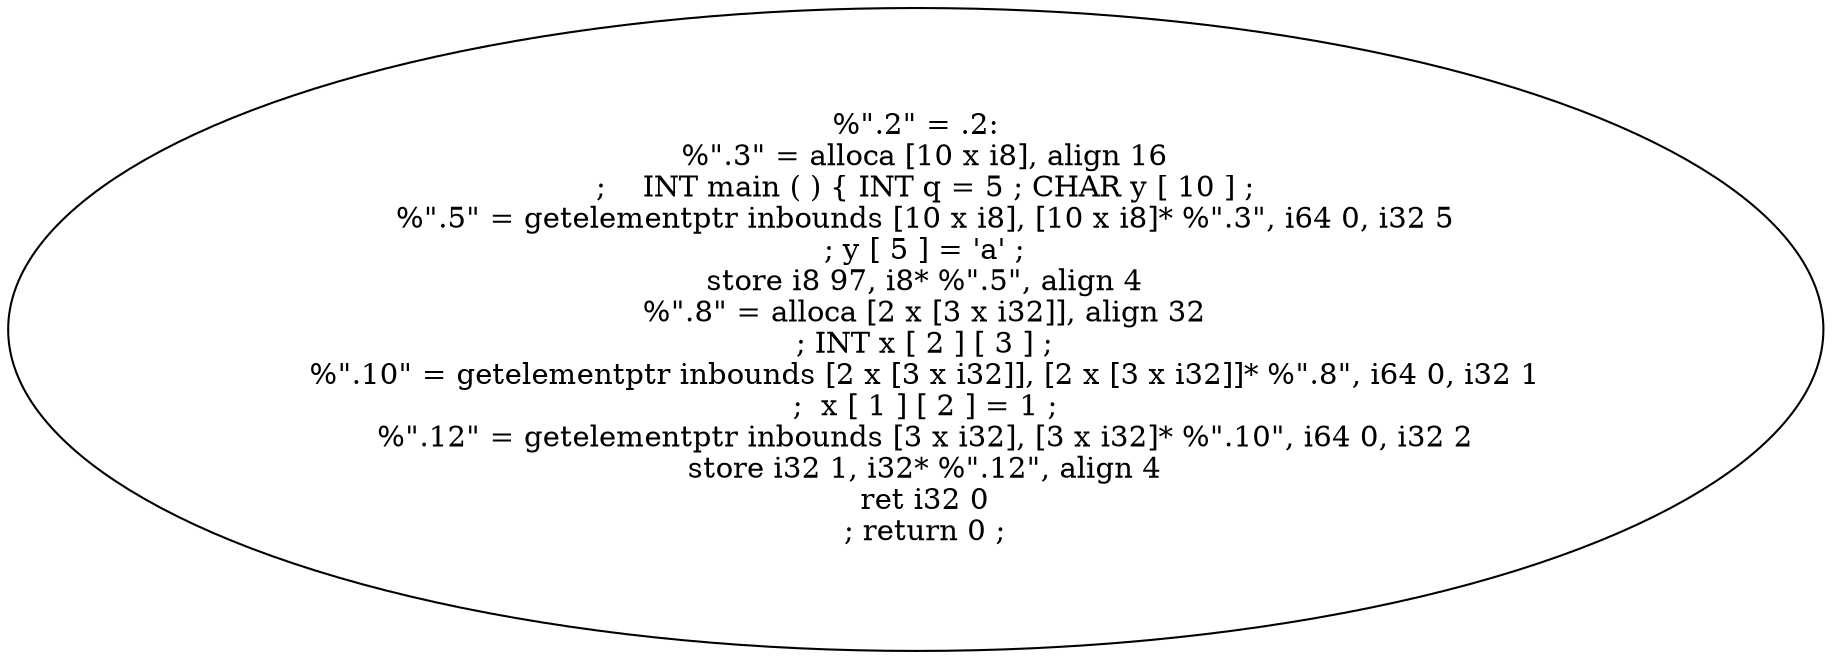 digraph AST {
  "139136233473744" [label="%\".2\" = .2:
  %\".3\" = alloca [10 x i8], align 16
  ;    INT main ( ) { INT q = 5 ; CHAR y [ 10 ] ;
  %\".5\" = getelementptr inbounds [10 x i8], [10 x i8]* %\".3\", i64 0, i32 5
  ; y [ 5 ] = 'a' ;
  store i8 97, i8* %\".5\", align 4
  %\".8\" = alloca [2 x [3 x i32]], align 32
  ; INT x [ 2 ] [ 3 ] ;
  %\".10\" = getelementptr inbounds [2 x [3 x i32]], [2 x [3 x i32]]* %\".8\", i64 0, i32 1
  ;  x [ 1 ] [ 2 ] = 1 ;
  %\".12\" = getelementptr inbounds [3 x i32], [3 x i32]* %\".10\", i64 0, i32 2
  store i32 1, i32* %\".12\", align 4
  ret i32 0
  ; return 0 ;"];
}
